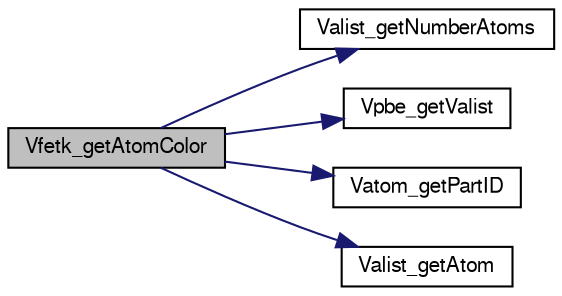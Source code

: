 digraph "Vfetk_getAtomColor"
{
  edge [fontname="FreeSans",fontsize="10",labelfontname="FreeSans",labelfontsize="10"];
  node [fontname="FreeSans",fontsize="10",shape=record];
  rankdir="LR";
  Node1 [label="Vfetk_getAtomColor",height=0.2,width=0.4,color="black", fillcolor="grey75", style="filled" fontcolor="black"];
  Node1 -> Node2 [color="midnightblue",fontsize="10",style="solid",fontname="FreeSans"];
  Node2 [label="Valist_getNumberAtoms",height=0.2,width=0.4,color="black", fillcolor="white", style="filled",URL="$group___valist.html#gaff55ce9b8624255736b0ccf62030f230",tooltip="Get number of atoms in the list."];
  Node1 -> Node3 [color="midnightblue",fontsize="10",style="solid",fontname="FreeSans"];
  Node3 [label="Vpbe_getValist",height=0.2,width=0.4,color="black", fillcolor="white", style="filled",URL="$group___vpbe.html#ga560a44fe3381a0552521c94344b64f9f",tooltip="Get atom list."];
  Node1 -> Node4 [color="midnightblue",fontsize="10",style="solid",fontname="FreeSans"];
  Node4 [label="Vatom_getPartID",height=0.2,width=0.4,color="black", fillcolor="white", style="filled",URL="$group___vatom.html#ga1f813d1b836e478f2a424c9e523e418a",tooltip="Get partition ID."];
  Node1 -> Node5 [color="midnightblue",fontsize="10",style="solid",fontname="FreeSans"];
  Node5 [label="Valist_getAtom",height=0.2,width=0.4,color="black", fillcolor="white", style="filled",URL="$group___valist.html#gaf9175f6b6d2c33ad79bd525fc9e0e043",tooltip="Get pointer to particular atom in list."];
}
